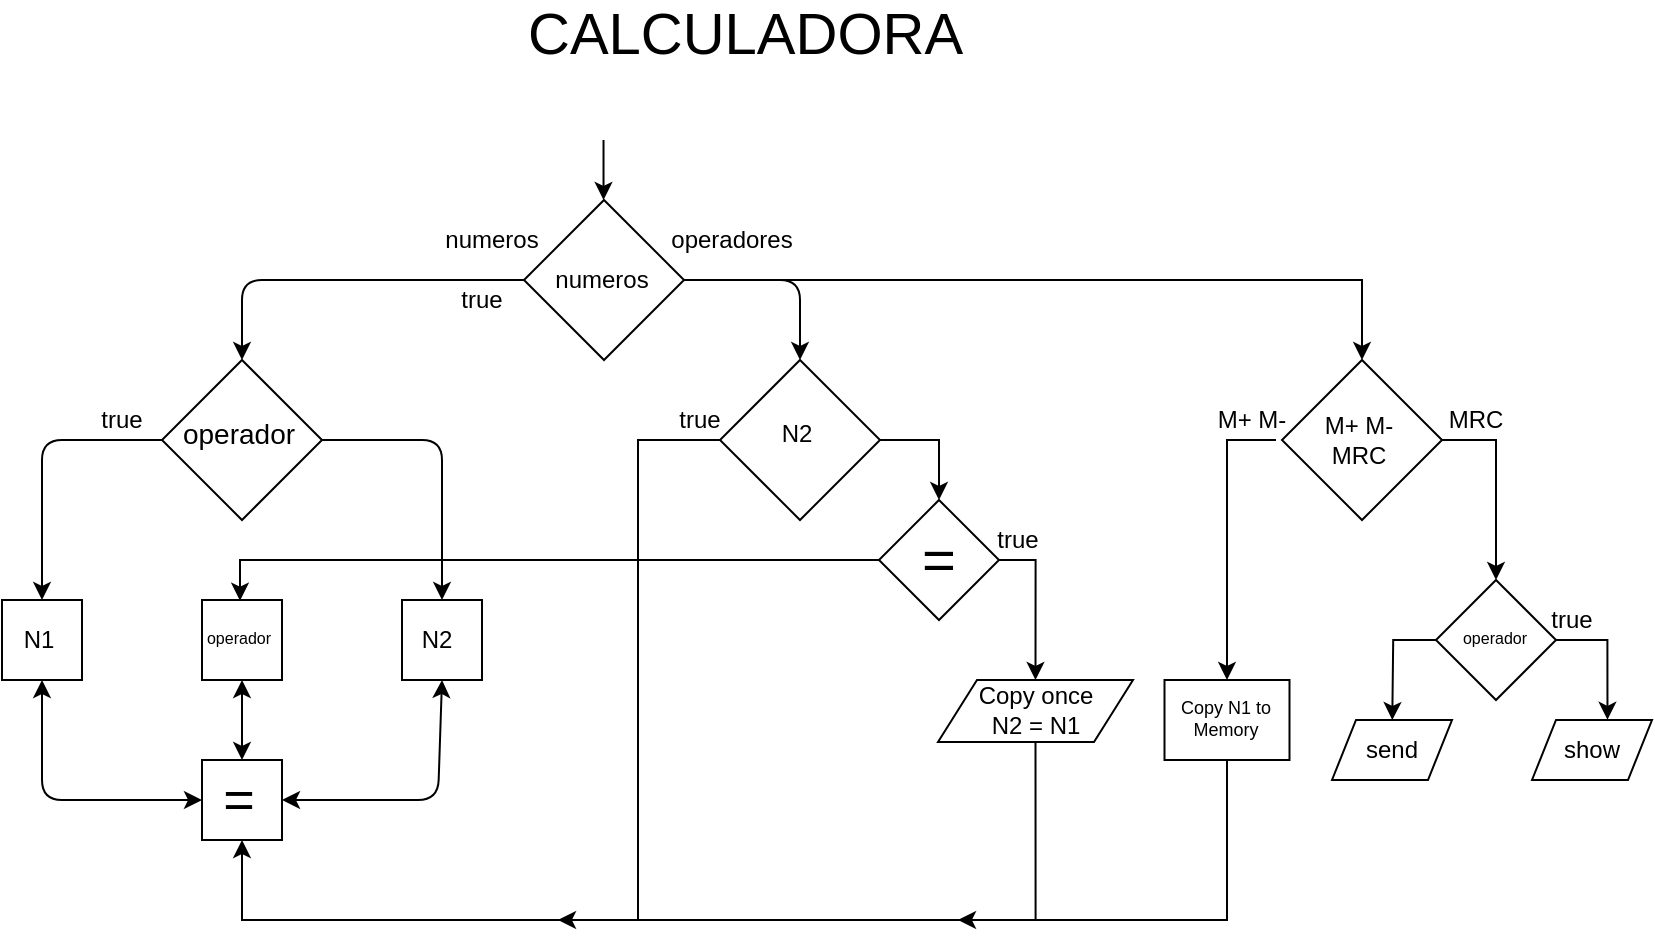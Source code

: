 <mxfile version="12.5.5" type="github">
  <diagram id="PHB8jPXl83IMQZfGtq3V" name="Page-1">
    <mxGraphModel dx="1014" dy="505" grid="1" gridSize="10" guides="1" tooltips="1" connect="1" arrows="1" fold="1" page="1" pageScale="1" pageWidth="827" pageHeight="1169" math="0" shadow="0">
      <root>
        <mxCell id="0"/>
        <mxCell id="1" parent="0"/>
        <mxCell id="zfK5H7DSimlVYT1N3bj3-96" style="edgeStyle=orthogonalEdgeStyle;rounded=0;orthogonalLoop=1;jettySize=auto;html=1;exitX=0.5;exitY=1;exitDx=0;exitDy=0;" parent="1" source="zfK5H7DSimlVYT1N3bj3-58" edge="1">
          <mxGeometry relative="1" as="geometry">
            <mxPoint x="480" y="469" as="targetPoint"/>
            <Array as="points">
              <mxPoint x="615" y="469"/>
            </Array>
          </mxGeometry>
        </mxCell>
        <mxCell id="zfK5H7DSimlVYT1N3bj3-58" value="" style="rounded=0;whiteSpace=wrap;html=1;" parent="1" vertex="1">
          <mxGeometry x="583.25" y="349" width="62.5" height="40" as="geometry"/>
        </mxCell>
        <mxCell id="zfK5H7DSimlVYT1N3bj3-30" style="edgeStyle=orthogonalEdgeStyle;rounded=0;orthogonalLoop=1;jettySize=auto;html=1;entryX=0.5;entryY=0;entryDx=0;entryDy=0;" parent="1" source="zfK5H7DSimlVYT1N3bj3-1" target="zfK5H7DSimlVYT1N3bj3-29" edge="1">
          <mxGeometry relative="1" as="geometry"/>
        </mxCell>
        <mxCell id="zfK5H7DSimlVYT1N3bj3-1" value="" style="rhombus;whiteSpace=wrap;html=1;" parent="1" vertex="1">
          <mxGeometry x="263" y="109" width="80" height="80" as="geometry"/>
        </mxCell>
        <mxCell id="zfK5H7DSimlVYT1N3bj3-2" value="" style="rhombus;whiteSpace=wrap;html=1;" parent="1" vertex="1">
          <mxGeometry x="82" y="189" width="80" height="80" as="geometry"/>
        </mxCell>
        <mxCell id="zfK5H7DSimlVYT1N3bj3-73" style="edgeStyle=orthogonalEdgeStyle;rounded=0;orthogonalLoop=1;jettySize=auto;html=1;exitX=1;exitY=0.5;exitDx=0;exitDy=0;entryX=0.5;entryY=0;entryDx=0;entryDy=0;" parent="1" source="zfK5H7DSimlVYT1N3bj3-3" target="zfK5H7DSimlVYT1N3bj3-71" edge="1">
          <mxGeometry relative="1" as="geometry"/>
        </mxCell>
        <mxCell id="zfK5H7DSimlVYT1N3bj3-97" style="edgeStyle=orthogonalEdgeStyle;rounded=0;orthogonalLoop=1;jettySize=auto;html=1;exitX=0;exitY=0.5;exitDx=0;exitDy=0;" parent="1" source="zfK5H7DSimlVYT1N3bj3-3" edge="1">
          <mxGeometry relative="1" as="geometry">
            <mxPoint x="280" y="469" as="targetPoint"/>
            <Array as="points">
              <mxPoint x="320" y="229"/>
              <mxPoint x="320" y="469"/>
            </Array>
          </mxGeometry>
        </mxCell>
        <mxCell id="zfK5H7DSimlVYT1N3bj3-3" value="" style="rhombus;whiteSpace=wrap;html=1;" parent="1" vertex="1">
          <mxGeometry x="361" y="189" width="80" height="80" as="geometry"/>
        </mxCell>
        <mxCell id="zfK5H7DSimlVYT1N3bj3-4" value="" style="endArrow=classic;html=1;exitX=0;exitY=0.5;exitDx=0;exitDy=0;entryX=0.5;entryY=0;entryDx=0;entryDy=0;" parent="1" source="zfK5H7DSimlVYT1N3bj3-1" target="zfK5H7DSimlVYT1N3bj3-2" edge="1">
          <mxGeometry width="50" height="50" relative="1" as="geometry">
            <mxPoint x="282" y="239" as="sourcePoint"/>
            <mxPoint x="122" y="149" as="targetPoint"/>
            <Array as="points">
              <mxPoint x="122" y="149"/>
            </Array>
          </mxGeometry>
        </mxCell>
        <mxCell id="zfK5H7DSimlVYT1N3bj3-6" value="" style="endArrow=classic;html=1;exitX=0;exitY=0.5;exitDx=0;exitDy=0;entryX=0.5;entryY=0;entryDx=0;entryDy=0;" parent="1" target="zfK5H7DSimlVYT1N3bj3-3" edge="1">
          <mxGeometry width="50" height="50" relative="1" as="geometry">
            <mxPoint x="361" y="149" as="sourcePoint"/>
            <mxPoint x="201" y="189" as="targetPoint"/>
            <Array as="points">
              <mxPoint x="401" y="149"/>
            </Array>
          </mxGeometry>
        </mxCell>
        <mxCell id="zfK5H7DSimlVYT1N3bj3-7" value="" style="whiteSpace=wrap;html=1;aspect=fixed;" parent="1" vertex="1">
          <mxGeometry x="2" y="309" width="40" height="40" as="geometry"/>
        </mxCell>
        <mxCell id="zfK5H7DSimlVYT1N3bj3-8" value="" style="whiteSpace=wrap;html=1;aspect=fixed;" parent="1" vertex="1">
          <mxGeometry x="202" y="309" width="40" height="40" as="geometry"/>
        </mxCell>
        <mxCell id="zfK5H7DSimlVYT1N3bj3-9" value="" style="whiteSpace=wrap;html=1;aspect=fixed;" parent="1" vertex="1">
          <mxGeometry x="102" y="309" width="40" height="40" as="geometry"/>
        </mxCell>
        <mxCell id="zfK5H7DSimlVYT1N3bj3-10" value="" style="whiteSpace=wrap;html=1;aspect=fixed;" parent="1" vertex="1">
          <mxGeometry x="102" y="389" width="40" height="40" as="geometry"/>
        </mxCell>
        <mxCell id="zfK5H7DSimlVYT1N3bj3-11" value="" style="endArrow=classic;html=1;exitX=0;exitY=0.5;exitDx=0;exitDy=0;entryX=0.5;entryY=0;entryDx=0;entryDy=0;" parent="1" target="zfK5H7DSimlVYT1N3bj3-7" edge="1">
          <mxGeometry width="50" height="50" relative="1" as="geometry">
            <mxPoint x="82" y="229" as="sourcePoint"/>
            <mxPoint x="22" y="299" as="targetPoint"/>
            <Array as="points">
              <mxPoint x="22" y="229"/>
            </Array>
          </mxGeometry>
        </mxCell>
        <mxCell id="zfK5H7DSimlVYT1N3bj3-14" value="" style="endArrow=classic;html=1;exitX=1;exitY=0.5;exitDx=0;exitDy=0;entryX=0.5;entryY=0;entryDx=0;entryDy=0;" parent="1" source="zfK5H7DSimlVYT1N3bj3-2" edge="1">
          <mxGeometry width="50" height="50" relative="1" as="geometry">
            <mxPoint x="282" y="229" as="sourcePoint"/>
            <mxPoint x="222" y="309" as="targetPoint"/>
            <Array as="points">
              <mxPoint x="222" y="229"/>
            </Array>
          </mxGeometry>
        </mxCell>
        <mxCell id="zfK5H7DSimlVYT1N3bj3-15" value="" style="endArrow=classic;html=1;" parent="1" edge="1">
          <mxGeometry width="50" height="50" relative="1" as="geometry">
            <mxPoint x="52" y="449" as="sourcePoint"/>
            <mxPoint x="52" y="449" as="targetPoint"/>
          </mxGeometry>
        </mxCell>
        <mxCell id="zfK5H7DSimlVYT1N3bj3-16" value="" style="endArrow=classic;startArrow=classic;html=1;entryX=0.5;entryY=1;entryDx=0;entryDy=0;exitX=0.5;exitY=0;exitDx=0;exitDy=0;" parent="1" source="zfK5H7DSimlVYT1N3bj3-10" target="zfK5H7DSimlVYT1N3bj3-9" edge="1">
          <mxGeometry width="50" height="50" relative="1" as="geometry">
            <mxPoint x="2" y="529" as="sourcePoint"/>
            <mxPoint x="52" y="479" as="targetPoint"/>
          </mxGeometry>
        </mxCell>
        <mxCell id="zfK5H7DSimlVYT1N3bj3-17" value="" style="endArrow=classic;startArrow=classic;html=1;entryX=0.5;entryY=1;entryDx=0;entryDy=0;exitX=0;exitY=0.5;exitDx=0;exitDy=0;" parent="1" source="zfK5H7DSimlVYT1N3bj3-10" target="zfK5H7DSimlVYT1N3bj3-7" edge="1">
          <mxGeometry width="50" height="50" relative="1" as="geometry">
            <mxPoint x="2" y="529" as="sourcePoint"/>
            <mxPoint x="52" y="479" as="targetPoint"/>
            <Array as="points">
              <mxPoint x="22" y="409"/>
            </Array>
          </mxGeometry>
        </mxCell>
        <mxCell id="zfK5H7DSimlVYT1N3bj3-18" value="" style="endArrow=classic;startArrow=classic;html=1;entryX=1;entryY=0.5;entryDx=0;entryDy=0;exitX=0.5;exitY=1;exitDx=0;exitDy=0;entryPerimeter=0;" parent="1" source="zfK5H7DSimlVYT1N3bj3-8" target="zfK5H7DSimlVYT1N3bj3-10" edge="1">
          <mxGeometry width="50" height="50" relative="1" as="geometry">
            <mxPoint x="272" y="379" as="sourcePoint"/>
            <mxPoint x="192" y="319" as="targetPoint"/>
            <Array as="points">
              <mxPoint x="220" y="409"/>
            </Array>
          </mxGeometry>
        </mxCell>
        <mxCell id="zfK5H7DSimlVYT1N3bj3-35" style="edgeStyle=orthogonalEdgeStyle;rounded=0;orthogonalLoop=1;jettySize=auto;html=1;exitX=1;exitY=0.5;exitDx=0;exitDy=0;entryX=0.5;entryY=0;entryDx=0;entryDy=0;" parent="1" source="zfK5H7DSimlVYT1N3bj3-29" target="zfK5H7DSimlVYT1N3bj3-34" edge="1">
          <mxGeometry relative="1" as="geometry"/>
        </mxCell>
        <mxCell id="zfK5H7DSimlVYT1N3bj3-29" value="" style="rhombus;whiteSpace=wrap;html=1;" parent="1" vertex="1">
          <mxGeometry x="642" y="189" width="80" height="80" as="geometry"/>
        </mxCell>
        <mxCell id="zfK5H7DSimlVYT1N3bj3-33" value="" style="endArrow=classic;html=1;" parent="1" edge="1">
          <mxGeometry width="50" height="50" relative="1" as="geometry">
            <mxPoint x="302.76" y="79" as="sourcePoint"/>
            <mxPoint x="302.76" y="109" as="targetPoint"/>
            <Array as="points"/>
          </mxGeometry>
        </mxCell>
        <mxCell id="zfK5H7DSimlVYT1N3bj3-37" style="edgeStyle=orthogonalEdgeStyle;rounded=0;orthogonalLoop=1;jettySize=auto;html=1;exitX=0;exitY=0.5;exitDx=0;exitDy=0;" parent="1" source="zfK5H7DSimlVYT1N3bj3-34" edge="1">
          <mxGeometry relative="1" as="geometry">
            <mxPoint x="697.143" y="369" as="targetPoint"/>
          </mxGeometry>
        </mxCell>
        <mxCell id="zfK5H7DSimlVYT1N3bj3-64" style="edgeStyle=orthogonalEdgeStyle;rounded=0;orthogonalLoop=1;jettySize=auto;html=1;exitX=1;exitY=0.5;exitDx=0;exitDy=0;entryX=0.629;entryY=-0.003;entryDx=0;entryDy=0;entryPerimeter=0;" parent="1" source="zfK5H7DSimlVYT1N3bj3-34" target="zfK5H7DSimlVYT1N3bj3-38" edge="1">
          <mxGeometry relative="1" as="geometry"/>
        </mxCell>
        <mxCell id="zfK5H7DSimlVYT1N3bj3-34" value="" style="rhombus;whiteSpace=wrap;html=1;" parent="1" vertex="1">
          <mxGeometry x="719" y="299" width="60" height="60" as="geometry"/>
        </mxCell>
        <mxCell id="zfK5H7DSimlVYT1N3bj3-38" value="" style="shape=parallelogram;perimeter=parallelogramPerimeter;whiteSpace=wrap;html=1;" parent="1" vertex="1">
          <mxGeometry x="767" y="369" width="60" height="30" as="geometry"/>
        </mxCell>
        <mxCell id="zfK5H7DSimlVYT1N3bj3-40" value="numeros" style="text;html=1;strokeColor=none;fillColor=none;align=center;verticalAlign=middle;whiteSpace=wrap;rounded=0;" parent="1" vertex="1">
          <mxGeometry x="227" y="119" width="40" height="20" as="geometry"/>
        </mxCell>
        <mxCell id="zfK5H7DSimlVYT1N3bj3-41" value="&lt;div&gt;operadores&lt;/div&gt;" style="text;html=1;strokeColor=none;fillColor=none;align=center;verticalAlign=middle;whiteSpace=wrap;rounded=0;" parent="1" vertex="1">
          <mxGeometry x="347" y="119" width="40" height="20" as="geometry"/>
        </mxCell>
        <mxCell id="zfK5H7DSimlVYT1N3bj3-42" value="&lt;font style=&quot;font-size: 8px&quot;&gt;operador&lt;/font&gt;" style="text;html=1;strokeColor=none;fillColor=none;align=center;verticalAlign=middle;whiteSpace=wrap;rounded=0;" parent="1" vertex="1">
          <mxGeometry x="112.5" y="317" width="15" height="20" as="geometry"/>
        </mxCell>
        <mxCell id="zfK5H7DSimlVYT1N3bj3-43" value="&lt;div&gt;N1&lt;/div&gt;" style="text;html=1;strokeColor=none;fillColor=none;align=center;verticalAlign=middle;whiteSpace=wrap;rounded=0;" parent="1" vertex="1">
          <mxGeometry x="12.5" y="319" width="15" height="20" as="geometry"/>
        </mxCell>
        <mxCell id="zfK5H7DSimlVYT1N3bj3-44" value="&lt;div&gt;N2&lt;/div&gt;" style="text;html=1;strokeColor=none;fillColor=none;align=center;verticalAlign=middle;whiteSpace=wrap;rounded=0;" parent="1" vertex="1">
          <mxGeometry x="212" y="319" width="15" height="20" as="geometry"/>
        </mxCell>
        <mxCell id="zfK5H7DSimlVYT1N3bj3-45" value="=" style="text;html=1;strokeColor=none;fillColor=none;align=center;verticalAlign=middle;whiteSpace=wrap;rounded=0;fontSize=27;" parent="1" vertex="1">
          <mxGeometry x="112.5" y="399" width="15" height="20" as="geometry"/>
        </mxCell>
        <mxCell id="zfK5H7DSimlVYT1N3bj3-46" value="&lt;font style=&quot;font-size: 14px;&quot;&gt;operador&lt;/font&gt;" style="text;html=1;strokeColor=none;fillColor=none;align=center;verticalAlign=middle;whiteSpace=wrap;rounded=0;fontSize=14;" parent="1" vertex="1">
          <mxGeometry x="112.5" y="216" width="15" height="20" as="geometry"/>
        </mxCell>
        <mxCell id="zfK5H7DSimlVYT1N3bj3-47" value="numeros" style="text;html=1;strokeColor=none;fillColor=none;align=center;verticalAlign=middle;whiteSpace=wrap;rounded=0;" parent="1" vertex="1">
          <mxGeometry x="282" y="139" width="40" height="20" as="geometry"/>
        </mxCell>
        <mxCell id="zfK5H7DSimlVYT1N3bj3-49" value="true" style="text;html=1;strokeColor=none;fillColor=none;align=center;verticalAlign=middle;whiteSpace=wrap;rounded=0;" parent="1" vertex="1">
          <mxGeometry x="42" y="209" width="40" height="20" as="geometry"/>
        </mxCell>
        <mxCell id="zfK5H7DSimlVYT1N3bj3-51" value="true" style="text;html=1;strokeColor=none;fillColor=none;align=center;verticalAlign=middle;whiteSpace=wrap;rounded=0;" parent="1" vertex="1">
          <mxGeometry x="222" y="149" width="40" height="20" as="geometry"/>
        </mxCell>
        <mxCell id="zfK5H7DSimlVYT1N3bj3-52" value="&lt;div&gt;N2&lt;/div&gt;" style="text;html=1;strokeColor=none;fillColor=none;align=center;verticalAlign=middle;whiteSpace=wrap;rounded=0;" parent="1" vertex="1">
          <mxGeometry x="391.5" y="216" width="15" height="20" as="geometry"/>
        </mxCell>
        <mxCell id="zfK5H7DSimlVYT1N3bj3-54" value="true" style="text;html=1;strokeColor=none;fillColor=none;align=center;verticalAlign=middle;whiteSpace=wrap;rounded=0;" parent="1" vertex="1">
          <mxGeometry x="331" y="209" width="40" height="20" as="geometry"/>
        </mxCell>
        <mxCell id="zfK5H7DSimlVYT1N3bj3-59" style="edgeStyle=orthogonalEdgeStyle;rounded=0;orthogonalLoop=1;jettySize=auto;html=1;exitX=0;exitY=0.5;exitDx=0;exitDy=0;entryX=0.5;entryY=0;entryDx=0;entryDy=0;" parent="1" source="zfK5H7DSimlVYT1N3bj3-56" target="zfK5H7DSimlVYT1N3bj3-58" edge="1">
          <mxGeometry relative="1" as="geometry"/>
        </mxCell>
        <mxCell id="zfK5H7DSimlVYT1N3bj3-56" value="&lt;div&gt;M+ M-&lt;/div&gt;&lt;div&gt;MRC&lt;/div&gt;" style="text;html=1;strokeColor=none;fillColor=none;align=center;verticalAlign=middle;whiteSpace=wrap;rounded=0;" parent="1" vertex="1">
          <mxGeometry x="639" y="219" width="82.5" height="20" as="geometry"/>
        </mxCell>
        <mxCell id="zfK5H7DSimlVYT1N3bj3-57" value="Copy N1 to Memory" style="text;html=1;strokeColor=none;fillColor=none;align=center;verticalAlign=middle;whiteSpace=wrap;rounded=0;fontSize=9;" parent="1" vertex="1">
          <mxGeometry x="589" y="353.5" width="50" height="29" as="geometry"/>
        </mxCell>
        <mxCell id="zfK5H7DSimlVYT1N3bj3-61" value="&lt;div&gt;M+ M-&lt;/div&gt;" style="text;html=1;strokeColor=none;fillColor=none;align=center;verticalAlign=middle;whiteSpace=wrap;rounded=0;" parent="1" vertex="1">
          <mxGeometry x="607" y="209" width="40" height="20" as="geometry"/>
        </mxCell>
        <mxCell id="zfK5H7DSimlVYT1N3bj3-62" value="MRC" style="text;html=1;strokeColor=none;fillColor=none;align=center;verticalAlign=middle;whiteSpace=wrap;rounded=0;" parent="1" vertex="1">
          <mxGeometry x="719" y="209" width="40" height="20" as="geometry"/>
        </mxCell>
        <mxCell id="zfK5H7DSimlVYT1N3bj3-63" value="&lt;font style=&quot;font-size: 8px&quot;&gt;operador&lt;/font&gt;" style="text;html=1;strokeColor=none;fillColor=none;align=center;verticalAlign=middle;whiteSpace=wrap;rounded=0;" parent="1" vertex="1">
          <mxGeometry x="741" y="317" width="15" height="20" as="geometry"/>
        </mxCell>
        <mxCell id="zfK5H7DSimlVYT1N3bj3-65" value="true" style="text;html=1;strokeColor=none;fillColor=none;align=center;verticalAlign=middle;whiteSpace=wrap;rounded=0;" parent="1" vertex="1">
          <mxGeometry x="767" y="309" width="40" height="20" as="geometry"/>
        </mxCell>
        <mxCell id="zfK5H7DSimlVYT1N3bj3-66" value="show" style="text;html=1;strokeColor=none;fillColor=none;align=center;verticalAlign=middle;whiteSpace=wrap;rounded=0;" parent="1" vertex="1">
          <mxGeometry x="777" y="374" width="40" height="20" as="geometry"/>
        </mxCell>
        <mxCell id="zfK5H7DSimlVYT1N3bj3-69" value="" style="shape=parallelogram;perimeter=parallelogramPerimeter;whiteSpace=wrap;html=1;" parent="1" vertex="1">
          <mxGeometry x="667" y="369" width="60" height="30" as="geometry"/>
        </mxCell>
        <mxCell id="zfK5H7DSimlVYT1N3bj3-70" value="send" style="text;html=1;strokeColor=none;fillColor=none;align=center;verticalAlign=middle;whiteSpace=wrap;rounded=0;" parent="1" vertex="1">
          <mxGeometry x="677" y="374" width="40" height="20" as="geometry"/>
        </mxCell>
        <mxCell id="zfK5H7DSimlVYT1N3bj3-83" style="edgeStyle=orthogonalEdgeStyle;rounded=0;orthogonalLoop=1;jettySize=auto;html=1;exitX=0;exitY=0.5;exitDx=0;exitDy=0;entryX=0.5;entryY=0;entryDx=0;entryDy=0;" parent="1" source="zfK5H7DSimlVYT1N3bj3-71" edge="1">
          <mxGeometry relative="1" as="geometry">
            <mxPoint x="121" y="309.333" as="targetPoint"/>
            <Array as="points">
              <mxPoint x="121" y="289"/>
            </Array>
          </mxGeometry>
        </mxCell>
        <mxCell id="zfK5H7DSimlVYT1N3bj3-89" style="edgeStyle=orthogonalEdgeStyle;rounded=0;orthogonalLoop=1;jettySize=auto;html=1;exitX=1;exitY=0.5;exitDx=0;exitDy=0;entryX=0.5;entryY=0;entryDx=0;entryDy=0;" parent="1" source="zfK5H7DSimlVYT1N3bj3-71" target="zfK5H7DSimlVYT1N3bj3-75" edge="1">
          <mxGeometry relative="1" as="geometry">
            <Array as="points">
              <mxPoint x="519" y="289"/>
            </Array>
          </mxGeometry>
        </mxCell>
        <mxCell id="zfK5H7DSimlVYT1N3bj3-71" value="" style="rhombus;whiteSpace=wrap;html=1;" parent="1" vertex="1">
          <mxGeometry x="440.5" y="259" width="60" height="60" as="geometry"/>
        </mxCell>
        <mxCell id="zfK5H7DSimlVYT1N3bj3-95" style="edgeStyle=orthogonalEdgeStyle;rounded=0;orthogonalLoop=1;jettySize=auto;html=1;exitX=0.5;exitY=1;exitDx=0;exitDy=0;entryX=0.5;entryY=1;entryDx=0;entryDy=0;" parent="1" source="zfK5H7DSimlVYT1N3bj3-75" target="zfK5H7DSimlVYT1N3bj3-10" edge="1">
          <mxGeometry relative="1" as="geometry">
            <Array as="points">
              <mxPoint x="519" y="469"/>
              <mxPoint x="122" y="469"/>
            </Array>
          </mxGeometry>
        </mxCell>
        <mxCell id="zfK5H7DSimlVYT1N3bj3-75" value="" style="shape=parallelogram;perimeter=parallelogramPerimeter;whiteSpace=wrap;html=1;" parent="1" vertex="1">
          <mxGeometry x="470" y="349" width="97.5" height="31" as="geometry"/>
        </mxCell>
        <mxCell id="zfK5H7DSimlVYT1N3bj3-76" value="&lt;div&gt;Copy once&lt;br&gt;&lt;/div&gt;&lt;div&gt; N2 = N1&lt;/div&gt;" style="text;html=1;strokeColor=none;fillColor=none;align=center;verticalAlign=middle;whiteSpace=wrap;rounded=0;" parent="1" vertex="1">
          <mxGeometry x="468" y="353.5" width="101.5" height="20" as="geometry"/>
        </mxCell>
        <mxCell id="zfK5H7DSimlVYT1N3bj3-99" value="=" style="text;html=1;strokeColor=none;fillColor=none;align=center;verticalAlign=middle;whiteSpace=wrap;rounded=0;fontSize=29;" parent="1" vertex="1">
          <mxGeometry x="463" y="279" width="15" height="20" as="geometry"/>
        </mxCell>
        <mxCell id="zfK5H7DSimlVYT1N3bj3-100" value="true" style="text;html=1;strokeColor=none;fillColor=none;align=center;verticalAlign=middle;whiteSpace=wrap;rounded=0;" parent="1" vertex="1">
          <mxGeometry x="490" y="269" width="40" height="20" as="geometry"/>
        </mxCell>
        <mxCell id="zfK5H7DSimlVYT1N3bj3-102" value="CALCULADORA" style="text;html=1;strokeColor=none;fillColor=none;spacing=5;spacingTop=-20;whiteSpace=wrap;overflow=hidden;rounded=0;fontSize=29;" parent="1" vertex="1">
          <mxGeometry x="259.67" y="19" width="256.25" height="31" as="geometry"/>
        </mxCell>
      </root>
    </mxGraphModel>
  </diagram>
</mxfile>
